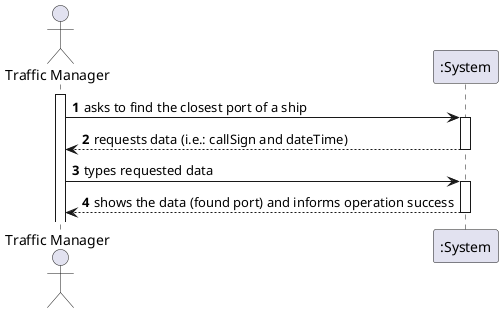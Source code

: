 @startuml
'https://plantuml.com/sequence-diagram

autonumber
actor "Traffic Manager" as TM
activate TM

TM -> ":System": asks to find the closest port of a ship
activate ":System"
":System" --> TM: requests data (i.e.: callSign and dateTime)
deactivate ":System"

TM -> ":System": types requested data
activate ":System"
":System" --> TM : shows the data (found port) and informs operation success
deactivate ":System"

@enduml